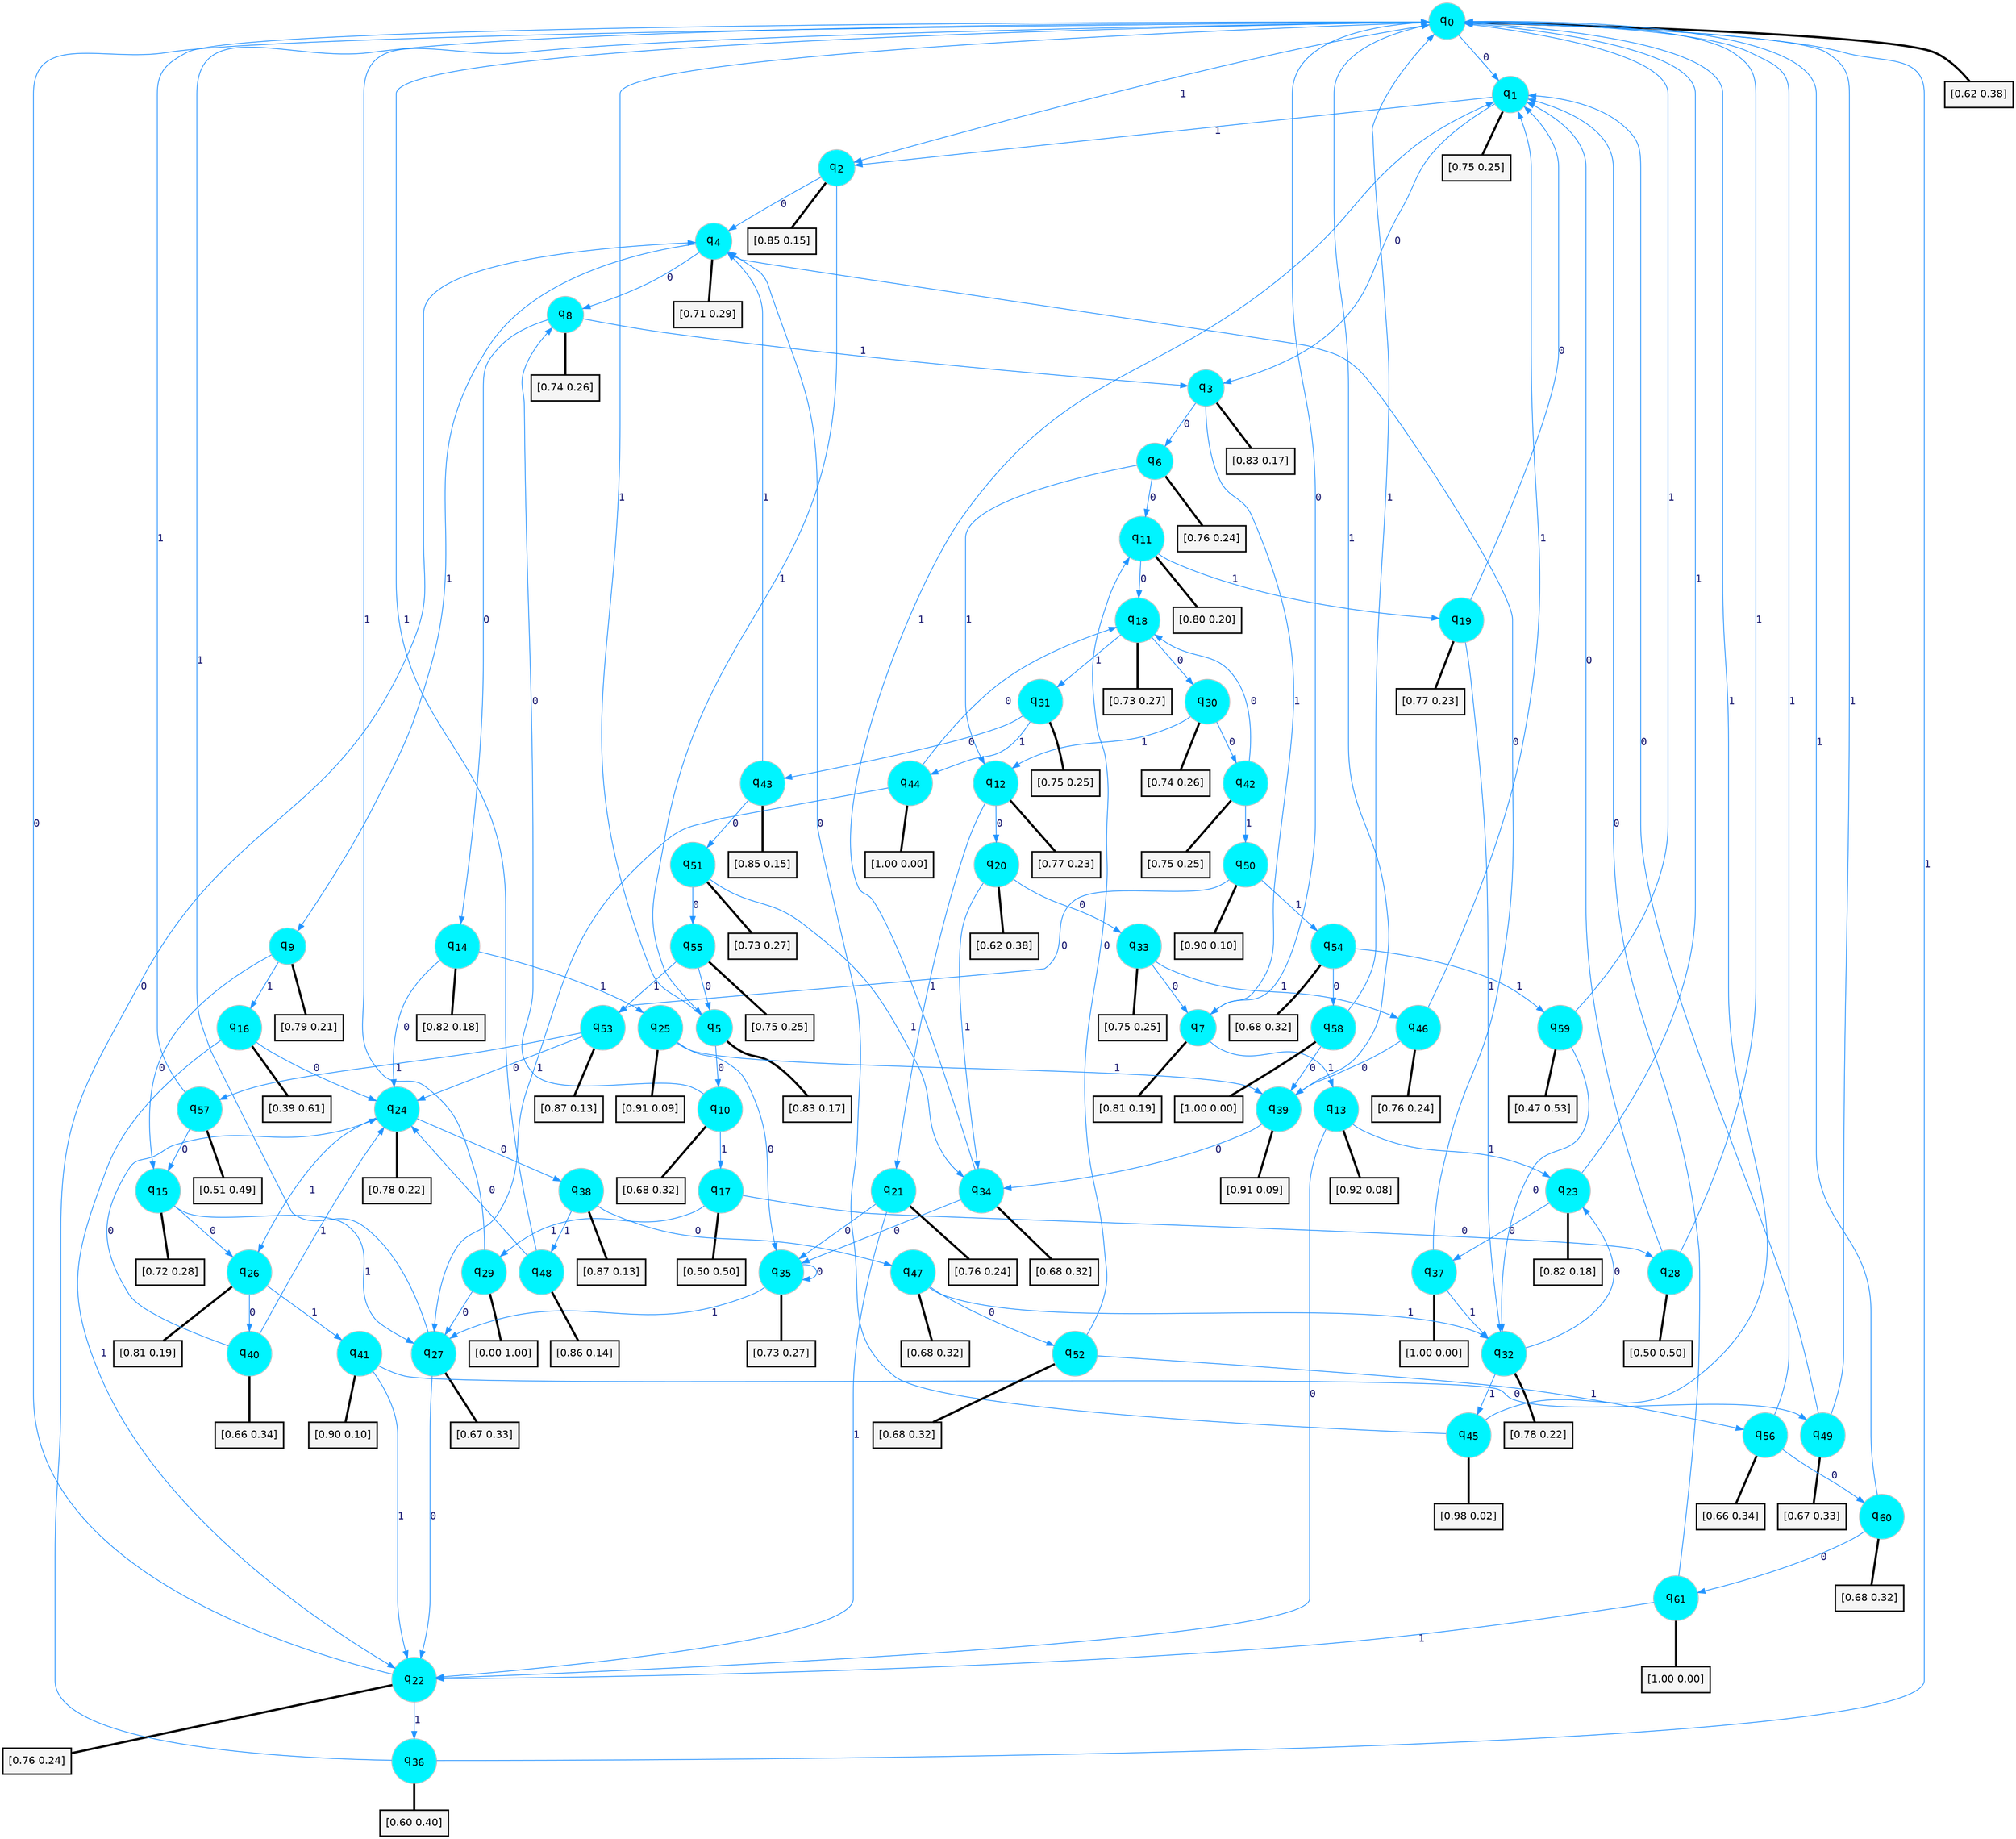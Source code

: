 digraph G {
graph [
bgcolor=transparent, dpi=300, rankdir=TD, size="40,25"];
node [
color=gray, fillcolor=turquoise1, fontcolor=black, fontname=Helvetica, fontsize=16, fontweight=bold, shape=circle, style=filled];
edge [
arrowsize=1, color=dodgerblue1, fontcolor=midnightblue, fontname=courier, fontweight=bold, penwidth=1, style=solid, weight=20];
0[label=<q<SUB>0</SUB>>];
1[label=<q<SUB>1</SUB>>];
2[label=<q<SUB>2</SUB>>];
3[label=<q<SUB>3</SUB>>];
4[label=<q<SUB>4</SUB>>];
5[label=<q<SUB>5</SUB>>];
6[label=<q<SUB>6</SUB>>];
7[label=<q<SUB>7</SUB>>];
8[label=<q<SUB>8</SUB>>];
9[label=<q<SUB>9</SUB>>];
10[label=<q<SUB>10</SUB>>];
11[label=<q<SUB>11</SUB>>];
12[label=<q<SUB>12</SUB>>];
13[label=<q<SUB>13</SUB>>];
14[label=<q<SUB>14</SUB>>];
15[label=<q<SUB>15</SUB>>];
16[label=<q<SUB>16</SUB>>];
17[label=<q<SUB>17</SUB>>];
18[label=<q<SUB>18</SUB>>];
19[label=<q<SUB>19</SUB>>];
20[label=<q<SUB>20</SUB>>];
21[label=<q<SUB>21</SUB>>];
22[label=<q<SUB>22</SUB>>];
23[label=<q<SUB>23</SUB>>];
24[label=<q<SUB>24</SUB>>];
25[label=<q<SUB>25</SUB>>];
26[label=<q<SUB>26</SUB>>];
27[label=<q<SUB>27</SUB>>];
28[label=<q<SUB>28</SUB>>];
29[label=<q<SUB>29</SUB>>];
30[label=<q<SUB>30</SUB>>];
31[label=<q<SUB>31</SUB>>];
32[label=<q<SUB>32</SUB>>];
33[label=<q<SUB>33</SUB>>];
34[label=<q<SUB>34</SUB>>];
35[label=<q<SUB>35</SUB>>];
36[label=<q<SUB>36</SUB>>];
37[label=<q<SUB>37</SUB>>];
38[label=<q<SUB>38</SUB>>];
39[label=<q<SUB>39</SUB>>];
40[label=<q<SUB>40</SUB>>];
41[label=<q<SUB>41</SUB>>];
42[label=<q<SUB>42</SUB>>];
43[label=<q<SUB>43</SUB>>];
44[label=<q<SUB>44</SUB>>];
45[label=<q<SUB>45</SUB>>];
46[label=<q<SUB>46</SUB>>];
47[label=<q<SUB>47</SUB>>];
48[label=<q<SUB>48</SUB>>];
49[label=<q<SUB>49</SUB>>];
50[label=<q<SUB>50</SUB>>];
51[label=<q<SUB>51</SUB>>];
52[label=<q<SUB>52</SUB>>];
53[label=<q<SUB>53</SUB>>];
54[label=<q<SUB>54</SUB>>];
55[label=<q<SUB>55</SUB>>];
56[label=<q<SUB>56</SUB>>];
57[label=<q<SUB>57</SUB>>];
58[label=<q<SUB>58</SUB>>];
59[label=<q<SUB>59</SUB>>];
60[label=<q<SUB>60</SUB>>];
61[label=<q<SUB>61</SUB>>];
62[label="[0.62 0.38]", shape=box,fontcolor=black, fontname=Helvetica, fontsize=14, penwidth=2, fillcolor=whitesmoke,color=black];
63[label="[0.75 0.25]", shape=box,fontcolor=black, fontname=Helvetica, fontsize=14, penwidth=2, fillcolor=whitesmoke,color=black];
64[label="[0.85 0.15]", shape=box,fontcolor=black, fontname=Helvetica, fontsize=14, penwidth=2, fillcolor=whitesmoke,color=black];
65[label="[0.83 0.17]", shape=box,fontcolor=black, fontname=Helvetica, fontsize=14, penwidth=2, fillcolor=whitesmoke,color=black];
66[label="[0.71 0.29]", shape=box,fontcolor=black, fontname=Helvetica, fontsize=14, penwidth=2, fillcolor=whitesmoke,color=black];
67[label="[0.83 0.17]", shape=box,fontcolor=black, fontname=Helvetica, fontsize=14, penwidth=2, fillcolor=whitesmoke,color=black];
68[label="[0.76 0.24]", shape=box,fontcolor=black, fontname=Helvetica, fontsize=14, penwidth=2, fillcolor=whitesmoke,color=black];
69[label="[0.81 0.19]", shape=box,fontcolor=black, fontname=Helvetica, fontsize=14, penwidth=2, fillcolor=whitesmoke,color=black];
70[label="[0.74 0.26]", shape=box,fontcolor=black, fontname=Helvetica, fontsize=14, penwidth=2, fillcolor=whitesmoke,color=black];
71[label="[0.79 0.21]", shape=box,fontcolor=black, fontname=Helvetica, fontsize=14, penwidth=2, fillcolor=whitesmoke,color=black];
72[label="[0.68 0.32]", shape=box,fontcolor=black, fontname=Helvetica, fontsize=14, penwidth=2, fillcolor=whitesmoke,color=black];
73[label="[0.80 0.20]", shape=box,fontcolor=black, fontname=Helvetica, fontsize=14, penwidth=2, fillcolor=whitesmoke,color=black];
74[label="[0.77 0.23]", shape=box,fontcolor=black, fontname=Helvetica, fontsize=14, penwidth=2, fillcolor=whitesmoke,color=black];
75[label="[0.92 0.08]", shape=box,fontcolor=black, fontname=Helvetica, fontsize=14, penwidth=2, fillcolor=whitesmoke,color=black];
76[label="[0.82 0.18]", shape=box,fontcolor=black, fontname=Helvetica, fontsize=14, penwidth=2, fillcolor=whitesmoke,color=black];
77[label="[0.72 0.28]", shape=box,fontcolor=black, fontname=Helvetica, fontsize=14, penwidth=2, fillcolor=whitesmoke,color=black];
78[label="[0.39 0.61]", shape=box,fontcolor=black, fontname=Helvetica, fontsize=14, penwidth=2, fillcolor=whitesmoke,color=black];
79[label="[0.50 0.50]", shape=box,fontcolor=black, fontname=Helvetica, fontsize=14, penwidth=2, fillcolor=whitesmoke,color=black];
80[label="[0.73 0.27]", shape=box,fontcolor=black, fontname=Helvetica, fontsize=14, penwidth=2, fillcolor=whitesmoke,color=black];
81[label="[0.77 0.23]", shape=box,fontcolor=black, fontname=Helvetica, fontsize=14, penwidth=2, fillcolor=whitesmoke,color=black];
82[label="[0.62 0.38]", shape=box,fontcolor=black, fontname=Helvetica, fontsize=14, penwidth=2, fillcolor=whitesmoke,color=black];
83[label="[0.76 0.24]", shape=box,fontcolor=black, fontname=Helvetica, fontsize=14, penwidth=2, fillcolor=whitesmoke,color=black];
84[label="[0.76 0.24]", shape=box,fontcolor=black, fontname=Helvetica, fontsize=14, penwidth=2, fillcolor=whitesmoke,color=black];
85[label="[0.82 0.18]", shape=box,fontcolor=black, fontname=Helvetica, fontsize=14, penwidth=2, fillcolor=whitesmoke,color=black];
86[label="[0.78 0.22]", shape=box,fontcolor=black, fontname=Helvetica, fontsize=14, penwidth=2, fillcolor=whitesmoke,color=black];
87[label="[0.91 0.09]", shape=box,fontcolor=black, fontname=Helvetica, fontsize=14, penwidth=2, fillcolor=whitesmoke,color=black];
88[label="[0.81 0.19]", shape=box,fontcolor=black, fontname=Helvetica, fontsize=14, penwidth=2, fillcolor=whitesmoke,color=black];
89[label="[0.67 0.33]", shape=box,fontcolor=black, fontname=Helvetica, fontsize=14, penwidth=2, fillcolor=whitesmoke,color=black];
90[label="[0.50 0.50]", shape=box,fontcolor=black, fontname=Helvetica, fontsize=14, penwidth=2, fillcolor=whitesmoke,color=black];
91[label="[0.00 1.00]", shape=box,fontcolor=black, fontname=Helvetica, fontsize=14, penwidth=2, fillcolor=whitesmoke,color=black];
92[label="[0.74 0.26]", shape=box,fontcolor=black, fontname=Helvetica, fontsize=14, penwidth=2, fillcolor=whitesmoke,color=black];
93[label="[0.75 0.25]", shape=box,fontcolor=black, fontname=Helvetica, fontsize=14, penwidth=2, fillcolor=whitesmoke,color=black];
94[label="[0.78 0.22]", shape=box,fontcolor=black, fontname=Helvetica, fontsize=14, penwidth=2, fillcolor=whitesmoke,color=black];
95[label="[0.75 0.25]", shape=box,fontcolor=black, fontname=Helvetica, fontsize=14, penwidth=2, fillcolor=whitesmoke,color=black];
96[label="[0.68 0.32]", shape=box,fontcolor=black, fontname=Helvetica, fontsize=14, penwidth=2, fillcolor=whitesmoke,color=black];
97[label="[0.73 0.27]", shape=box,fontcolor=black, fontname=Helvetica, fontsize=14, penwidth=2, fillcolor=whitesmoke,color=black];
98[label="[0.60 0.40]", shape=box,fontcolor=black, fontname=Helvetica, fontsize=14, penwidth=2, fillcolor=whitesmoke,color=black];
99[label="[1.00 0.00]", shape=box,fontcolor=black, fontname=Helvetica, fontsize=14, penwidth=2, fillcolor=whitesmoke,color=black];
100[label="[0.87 0.13]", shape=box,fontcolor=black, fontname=Helvetica, fontsize=14, penwidth=2, fillcolor=whitesmoke,color=black];
101[label="[0.91 0.09]", shape=box,fontcolor=black, fontname=Helvetica, fontsize=14, penwidth=2, fillcolor=whitesmoke,color=black];
102[label="[0.66 0.34]", shape=box,fontcolor=black, fontname=Helvetica, fontsize=14, penwidth=2, fillcolor=whitesmoke,color=black];
103[label="[0.90 0.10]", shape=box,fontcolor=black, fontname=Helvetica, fontsize=14, penwidth=2, fillcolor=whitesmoke,color=black];
104[label="[0.75 0.25]", shape=box,fontcolor=black, fontname=Helvetica, fontsize=14, penwidth=2, fillcolor=whitesmoke,color=black];
105[label="[0.85 0.15]", shape=box,fontcolor=black, fontname=Helvetica, fontsize=14, penwidth=2, fillcolor=whitesmoke,color=black];
106[label="[1.00 0.00]", shape=box,fontcolor=black, fontname=Helvetica, fontsize=14, penwidth=2, fillcolor=whitesmoke,color=black];
107[label="[0.98 0.02]", shape=box,fontcolor=black, fontname=Helvetica, fontsize=14, penwidth=2, fillcolor=whitesmoke,color=black];
108[label="[0.76 0.24]", shape=box,fontcolor=black, fontname=Helvetica, fontsize=14, penwidth=2, fillcolor=whitesmoke,color=black];
109[label="[0.68 0.32]", shape=box,fontcolor=black, fontname=Helvetica, fontsize=14, penwidth=2, fillcolor=whitesmoke,color=black];
110[label="[0.86 0.14]", shape=box,fontcolor=black, fontname=Helvetica, fontsize=14, penwidth=2, fillcolor=whitesmoke,color=black];
111[label="[0.67 0.33]", shape=box,fontcolor=black, fontname=Helvetica, fontsize=14, penwidth=2, fillcolor=whitesmoke,color=black];
112[label="[0.90 0.10]", shape=box,fontcolor=black, fontname=Helvetica, fontsize=14, penwidth=2, fillcolor=whitesmoke,color=black];
113[label="[0.73 0.27]", shape=box,fontcolor=black, fontname=Helvetica, fontsize=14, penwidth=2, fillcolor=whitesmoke,color=black];
114[label="[0.68 0.32]", shape=box,fontcolor=black, fontname=Helvetica, fontsize=14, penwidth=2, fillcolor=whitesmoke,color=black];
115[label="[0.87 0.13]", shape=box,fontcolor=black, fontname=Helvetica, fontsize=14, penwidth=2, fillcolor=whitesmoke,color=black];
116[label="[0.68 0.32]", shape=box,fontcolor=black, fontname=Helvetica, fontsize=14, penwidth=2, fillcolor=whitesmoke,color=black];
117[label="[0.75 0.25]", shape=box,fontcolor=black, fontname=Helvetica, fontsize=14, penwidth=2, fillcolor=whitesmoke,color=black];
118[label="[0.66 0.34]", shape=box,fontcolor=black, fontname=Helvetica, fontsize=14, penwidth=2, fillcolor=whitesmoke,color=black];
119[label="[0.51 0.49]", shape=box,fontcolor=black, fontname=Helvetica, fontsize=14, penwidth=2, fillcolor=whitesmoke,color=black];
120[label="[1.00 0.00]", shape=box,fontcolor=black, fontname=Helvetica, fontsize=14, penwidth=2, fillcolor=whitesmoke,color=black];
121[label="[0.47 0.53]", shape=box,fontcolor=black, fontname=Helvetica, fontsize=14, penwidth=2, fillcolor=whitesmoke,color=black];
122[label="[0.68 0.32]", shape=box,fontcolor=black, fontname=Helvetica, fontsize=14, penwidth=2, fillcolor=whitesmoke,color=black];
123[label="[1.00 0.00]", shape=box,fontcolor=black, fontname=Helvetica, fontsize=14, penwidth=2, fillcolor=whitesmoke,color=black];
0->1 [label=0];
0->2 [label=1];
0->62 [arrowhead=none, penwidth=3,color=black];
1->3 [label=0];
1->2 [label=1];
1->63 [arrowhead=none, penwidth=3,color=black];
2->4 [label=0];
2->5 [label=1];
2->64 [arrowhead=none, penwidth=3,color=black];
3->6 [label=0];
3->7 [label=1];
3->65 [arrowhead=none, penwidth=3,color=black];
4->8 [label=0];
4->9 [label=1];
4->66 [arrowhead=none, penwidth=3,color=black];
5->10 [label=0];
5->0 [label=1];
5->67 [arrowhead=none, penwidth=3,color=black];
6->11 [label=0];
6->12 [label=1];
6->68 [arrowhead=none, penwidth=3,color=black];
7->0 [label=0];
7->13 [label=1];
7->69 [arrowhead=none, penwidth=3,color=black];
8->14 [label=0];
8->3 [label=1];
8->70 [arrowhead=none, penwidth=3,color=black];
9->15 [label=0];
9->16 [label=1];
9->71 [arrowhead=none, penwidth=3,color=black];
10->8 [label=0];
10->17 [label=1];
10->72 [arrowhead=none, penwidth=3,color=black];
11->18 [label=0];
11->19 [label=1];
11->73 [arrowhead=none, penwidth=3,color=black];
12->20 [label=0];
12->21 [label=1];
12->74 [arrowhead=none, penwidth=3,color=black];
13->22 [label=0];
13->23 [label=1];
13->75 [arrowhead=none, penwidth=3,color=black];
14->24 [label=0];
14->25 [label=1];
14->76 [arrowhead=none, penwidth=3,color=black];
15->26 [label=0];
15->27 [label=1];
15->77 [arrowhead=none, penwidth=3,color=black];
16->24 [label=0];
16->22 [label=1];
16->78 [arrowhead=none, penwidth=3,color=black];
17->28 [label=0];
17->29 [label=1];
17->79 [arrowhead=none, penwidth=3,color=black];
18->30 [label=0];
18->31 [label=1];
18->80 [arrowhead=none, penwidth=3,color=black];
19->1 [label=0];
19->32 [label=1];
19->81 [arrowhead=none, penwidth=3,color=black];
20->33 [label=0];
20->34 [label=1];
20->82 [arrowhead=none, penwidth=3,color=black];
21->35 [label=0];
21->22 [label=1];
21->83 [arrowhead=none, penwidth=3,color=black];
22->0 [label=0];
22->36 [label=1];
22->84 [arrowhead=none, penwidth=3,color=black];
23->37 [label=0];
23->0 [label=1];
23->85 [arrowhead=none, penwidth=3,color=black];
24->38 [label=0];
24->26 [label=1];
24->86 [arrowhead=none, penwidth=3,color=black];
25->35 [label=0];
25->39 [label=1];
25->87 [arrowhead=none, penwidth=3,color=black];
26->40 [label=0];
26->41 [label=1];
26->88 [arrowhead=none, penwidth=3,color=black];
27->22 [label=0];
27->0 [label=1];
27->89 [arrowhead=none, penwidth=3,color=black];
28->1 [label=0];
28->0 [label=1];
28->90 [arrowhead=none, penwidth=3,color=black];
29->27 [label=0];
29->0 [label=1];
29->91 [arrowhead=none, penwidth=3,color=black];
30->42 [label=0];
30->12 [label=1];
30->92 [arrowhead=none, penwidth=3,color=black];
31->43 [label=0];
31->44 [label=1];
31->93 [arrowhead=none, penwidth=3,color=black];
32->23 [label=0];
32->45 [label=1];
32->94 [arrowhead=none, penwidth=3,color=black];
33->7 [label=0];
33->46 [label=1];
33->95 [arrowhead=none, penwidth=3,color=black];
34->35 [label=0];
34->1 [label=1];
34->96 [arrowhead=none, penwidth=3,color=black];
35->35 [label=0];
35->27 [label=1];
35->97 [arrowhead=none, penwidth=3,color=black];
36->4 [label=0];
36->0 [label=1];
36->98 [arrowhead=none, penwidth=3,color=black];
37->4 [label=0];
37->32 [label=1];
37->99 [arrowhead=none, penwidth=3,color=black];
38->47 [label=0];
38->48 [label=1];
38->100 [arrowhead=none, penwidth=3,color=black];
39->34 [label=0];
39->0 [label=1];
39->101 [arrowhead=none, penwidth=3,color=black];
40->24 [label=0];
40->24 [label=1];
40->102 [arrowhead=none, penwidth=3,color=black];
41->49 [label=0];
41->22 [label=1];
41->103 [arrowhead=none, penwidth=3,color=black];
42->18 [label=0];
42->50 [label=1];
42->104 [arrowhead=none, penwidth=3,color=black];
43->51 [label=0];
43->4 [label=1];
43->105 [arrowhead=none, penwidth=3,color=black];
44->18 [label=0];
44->27 [label=1];
44->106 [arrowhead=none, penwidth=3,color=black];
45->4 [label=0];
45->0 [label=1];
45->107 [arrowhead=none, penwidth=3,color=black];
46->39 [label=0];
46->1 [label=1];
46->108 [arrowhead=none, penwidth=3,color=black];
47->52 [label=0];
47->32 [label=1];
47->109 [arrowhead=none, penwidth=3,color=black];
48->24 [label=0];
48->0 [label=1];
48->110 [arrowhead=none, penwidth=3,color=black];
49->1 [label=0];
49->0 [label=1];
49->111 [arrowhead=none, penwidth=3,color=black];
50->53 [label=0];
50->54 [label=1];
50->112 [arrowhead=none, penwidth=3,color=black];
51->55 [label=0];
51->34 [label=1];
51->113 [arrowhead=none, penwidth=3,color=black];
52->11 [label=0];
52->56 [label=1];
52->114 [arrowhead=none, penwidth=3,color=black];
53->24 [label=0];
53->57 [label=1];
53->115 [arrowhead=none, penwidth=3,color=black];
54->58 [label=0];
54->59 [label=1];
54->116 [arrowhead=none, penwidth=3,color=black];
55->5 [label=0];
55->53 [label=1];
55->117 [arrowhead=none, penwidth=3,color=black];
56->60 [label=0];
56->0 [label=1];
56->118 [arrowhead=none, penwidth=3,color=black];
57->15 [label=0];
57->0 [label=1];
57->119 [arrowhead=none, penwidth=3,color=black];
58->39 [label=0];
58->0 [label=1];
58->120 [arrowhead=none, penwidth=3,color=black];
59->32 [label=0];
59->0 [label=1];
59->121 [arrowhead=none, penwidth=3,color=black];
60->61 [label=0];
60->0 [label=1];
60->122 [arrowhead=none, penwidth=3,color=black];
61->1 [label=0];
61->22 [label=1];
61->123 [arrowhead=none, penwidth=3,color=black];
}
